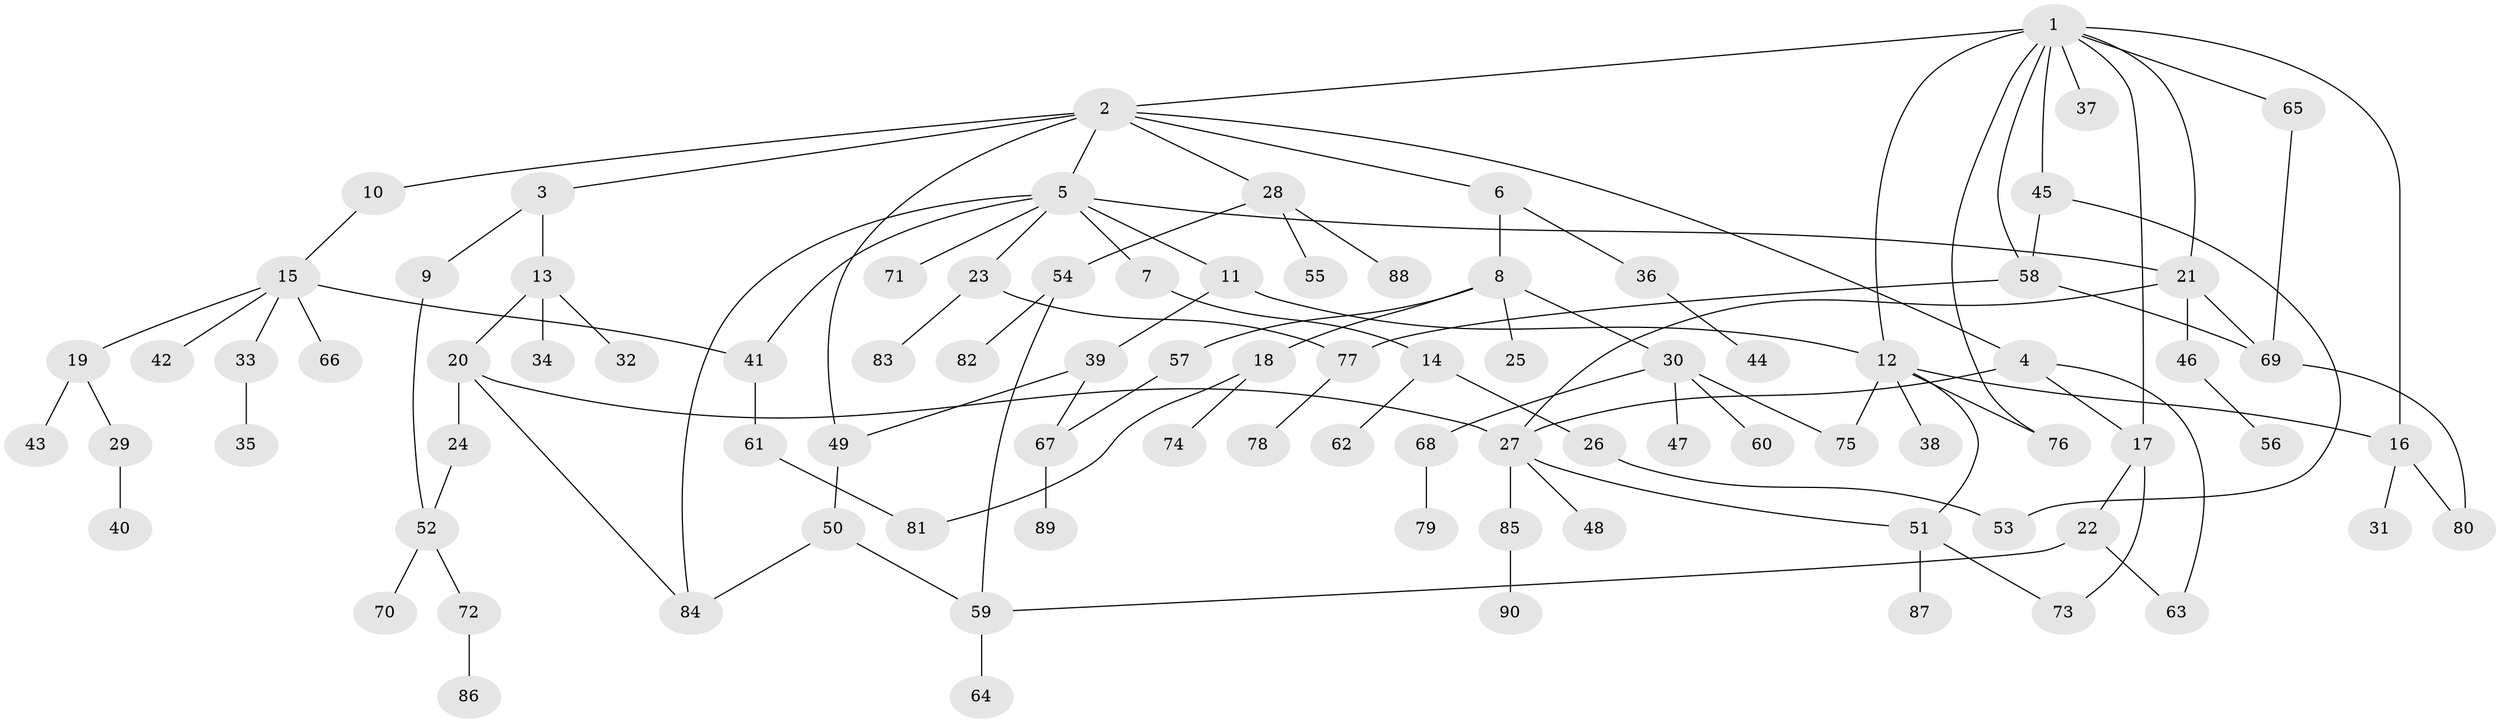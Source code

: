 // coarse degree distribution, {8: 0.015625, 3: 0.203125, 2: 0.25, 5: 0.078125, 4: 0.125, 1: 0.28125, 9: 0.015625, 6: 0.015625, 7: 0.015625}
// Generated by graph-tools (version 1.1) at 2025/36/03/04/25 23:36:00]
// undirected, 90 vertices, 115 edges
graph export_dot {
  node [color=gray90,style=filled];
  1;
  2;
  3;
  4;
  5;
  6;
  7;
  8;
  9;
  10;
  11;
  12;
  13;
  14;
  15;
  16;
  17;
  18;
  19;
  20;
  21;
  22;
  23;
  24;
  25;
  26;
  27;
  28;
  29;
  30;
  31;
  32;
  33;
  34;
  35;
  36;
  37;
  38;
  39;
  40;
  41;
  42;
  43;
  44;
  45;
  46;
  47;
  48;
  49;
  50;
  51;
  52;
  53;
  54;
  55;
  56;
  57;
  58;
  59;
  60;
  61;
  62;
  63;
  64;
  65;
  66;
  67;
  68;
  69;
  70;
  71;
  72;
  73;
  74;
  75;
  76;
  77;
  78;
  79;
  80;
  81;
  82;
  83;
  84;
  85;
  86;
  87;
  88;
  89;
  90;
  1 -- 2;
  1 -- 17;
  1 -- 37;
  1 -- 45;
  1 -- 58;
  1 -- 65;
  1 -- 21;
  1 -- 12;
  1 -- 16;
  1 -- 76;
  2 -- 3;
  2 -- 4;
  2 -- 5;
  2 -- 6;
  2 -- 10;
  2 -- 28;
  2 -- 49;
  3 -- 9;
  3 -- 13;
  4 -- 27;
  4 -- 17;
  4 -- 63;
  5 -- 7;
  5 -- 11;
  5 -- 21;
  5 -- 23;
  5 -- 41;
  5 -- 71;
  5 -- 84;
  6 -- 8;
  6 -- 36;
  7 -- 14;
  8 -- 18;
  8 -- 25;
  8 -- 30;
  8 -- 57;
  9 -- 52;
  10 -- 15;
  11 -- 12;
  11 -- 39;
  12 -- 16;
  12 -- 38;
  12 -- 51;
  12 -- 75;
  12 -- 76;
  13 -- 20;
  13 -- 32;
  13 -- 34;
  14 -- 26;
  14 -- 62;
  15 -- 19;
  15 -- 33;
  15 -- 42;
  15 -- 66;
  15 -- 41;
  16 -- 31;
  16 -- 80;
  17 -- 22;
  17 -- 73;
  18 -- 74;
  18 -- 81;
  19 -- 29;
  19 -- 43;
  20 -- 24;
  20 -- 27;
  20 -- 84;
  21 -- 27;
  21 -- 46;
  21 -- 69;
  22 -- 63;
  22 -- 59;
  23 -- 83;
  23 -- 77;
  24 -- 52;
  26 -- 53;
  27 -- 48;
  27 -- 85;
  27 -- 51;
  28 -- 54;
  28 -- 55;
  28 -- 88;
  29 -- 40;
  30 -- 47;
  30 -- 60;
  30 -- 68;
  30 -- 75;
  33 -- 35;
  36 -- 44;
  39 -- 49;
  39 -- 67;
  41 -- 61;
  45 -- 53;
  45 -- 58;
  46 -- 56;
  49 -- 50;
  50 -- 59;
  50 -- 84;
  51 -- 73;
  51 -- 87;
  52 -- 70;
  52 -- 72;
  54 -- 82;
  54 -- 59;
  57 -- 67;
  58 -- 69;
  58 -- 77;
  59 -- 64;
  61 -- 81;
  65 -- 69;
  67 -- 89;
  68 -- 79;
  69 -- 80;
  72 -- 86;
  77 -- 78;
  85 -- 90;
}
